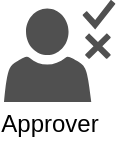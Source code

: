 <mxfile version="14.6.13" type="device"><diagram id="KTEZ5fXVYyA7XGQMDIMH" name="Seite-1"><mxGraphModel dx="1086" dy="966" grid="1" gridSize="10" guides="1" tooltips="1" connect="1" arrows="1" fold="1" page="1" pageScale="1" pageWidth="827" pageHeight="1169" math="0" shadow="0"><root><mxCell id="0"/><mxCell id="1" parent="0"/><mxCell id="D63sJL40qt1CSjsjekzJ-1" value="" style="group" vertex="1" connectable="0" parent="1"><mxGeometry x="50.0" y="40.0" width="55.73" height="71.9" as="geometry"/></mxCell><mxCell id="D63sJL40qt1CSjsjekzJ-2" value="" style="pointerEvents=1;shadow=0;dashed=0;html=1;strokeColor=none;fillColor=#505050;labelPosition=center;verticalLabelPosition=bottom;verticalAlign=top;outlineConnect=0;align=center;shape=mxgraph.office.users.approver;aspect=fixed;" vertex="1" parent="D63sJL40qt1CSjsjekzJ-1"><mxGeometry width="55.73" height="51" as="geometry"/></mxCell><mxCell id="D63sJL40qt1CSjsjekzJ-3" value="Approver" style="text;html=1;strokeColor=none;fillColor=none;align=center;verticalAlign=middle;whiteSpace=wrap;rounded=0;" vertex="1" parent="D63sJL40qt1CSjsjekzJ-1"><mxGeometry x="3" y="51.9" width="40" height="20" as="geometry"/></mxCell></root></mxGraphModel></diagram></mxfile>